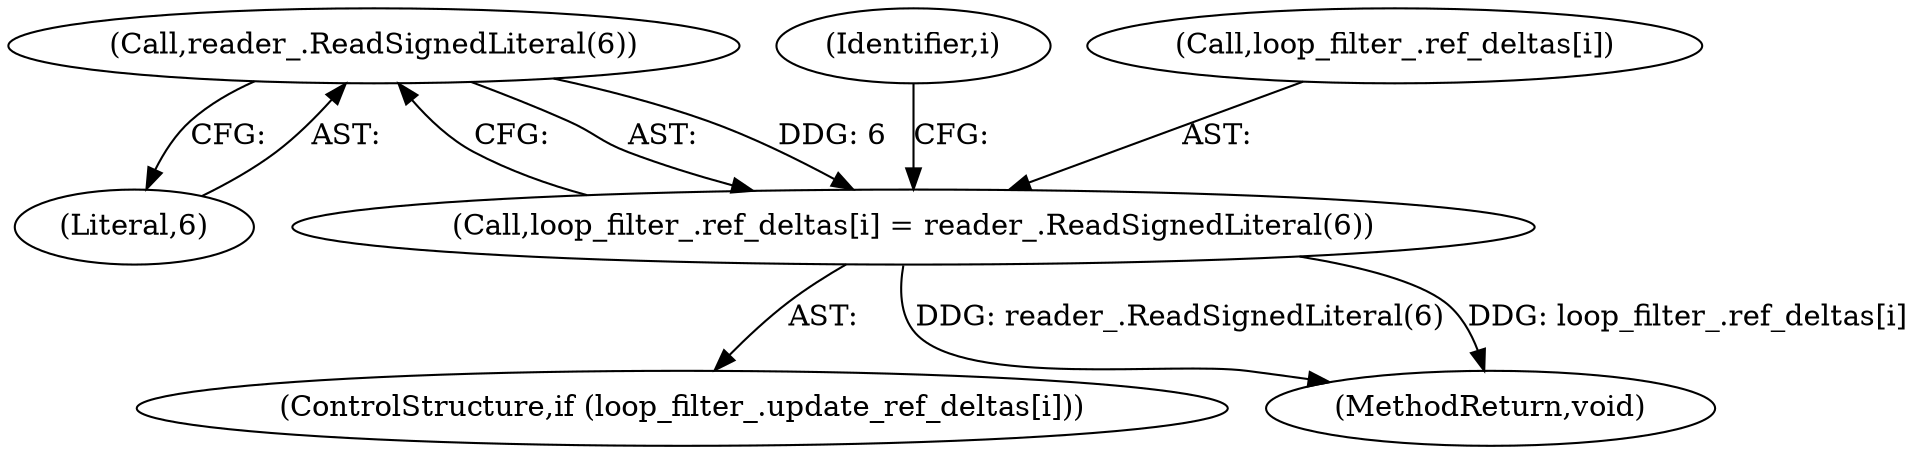 digraph "1_Chrome_27c68f543e5eba779902447445dfb05ec3f5bf75_17@API" {
"1000169" [label="(Call,reader_.ReadSignedLiteral(6))"];
"1000163" [label="(Call,loop_filter_.ref_deltas[i] = reader_.ReadSignedLiteral(6))"];
"1000148" [label="(Identifier,i)"];
"1000164" [label="(Call,loop_filter_.ref_deltas[i])"];
"1000157" [label="(ControlStructure,if (loop_filter_.update_ref_deltas[i]))"];
"1000169" [label="(Call,reader_.ReadSignedLiteral(6))"];
"1000170" [label="(Literal,6)"];
"1000203" [label="(MethodReturn,void)"];
"1000163" [label="(Call,loop_filter_.ref_deltas[i] = reader_.ReadSignedLiteral(6))"];
"1000169" -> "1000163"  [label="AST: "];
"1000169" -> "1000170"  [label="CFG: "];
"1000170" -> "1000169"  [label="AST: "];
"1000163" -> "1000169"  [label="CFG: "];
"1000169" -> "1000163"  [label="DDG: 6"];
"1000163" -> "1000157"  [label="AST: "];
"1000164" -> "1000163"  [label="AST: "];
"1000148" -> "1000163"  [label="CFG: "];
"1000163" -> "1000203"  [label="DDG: reader_.ReadSignedLiteral(6)"];
"1000163" -> "1000203"  [label="DDG: loop_filter_.ref_deltas[i]"];
}
